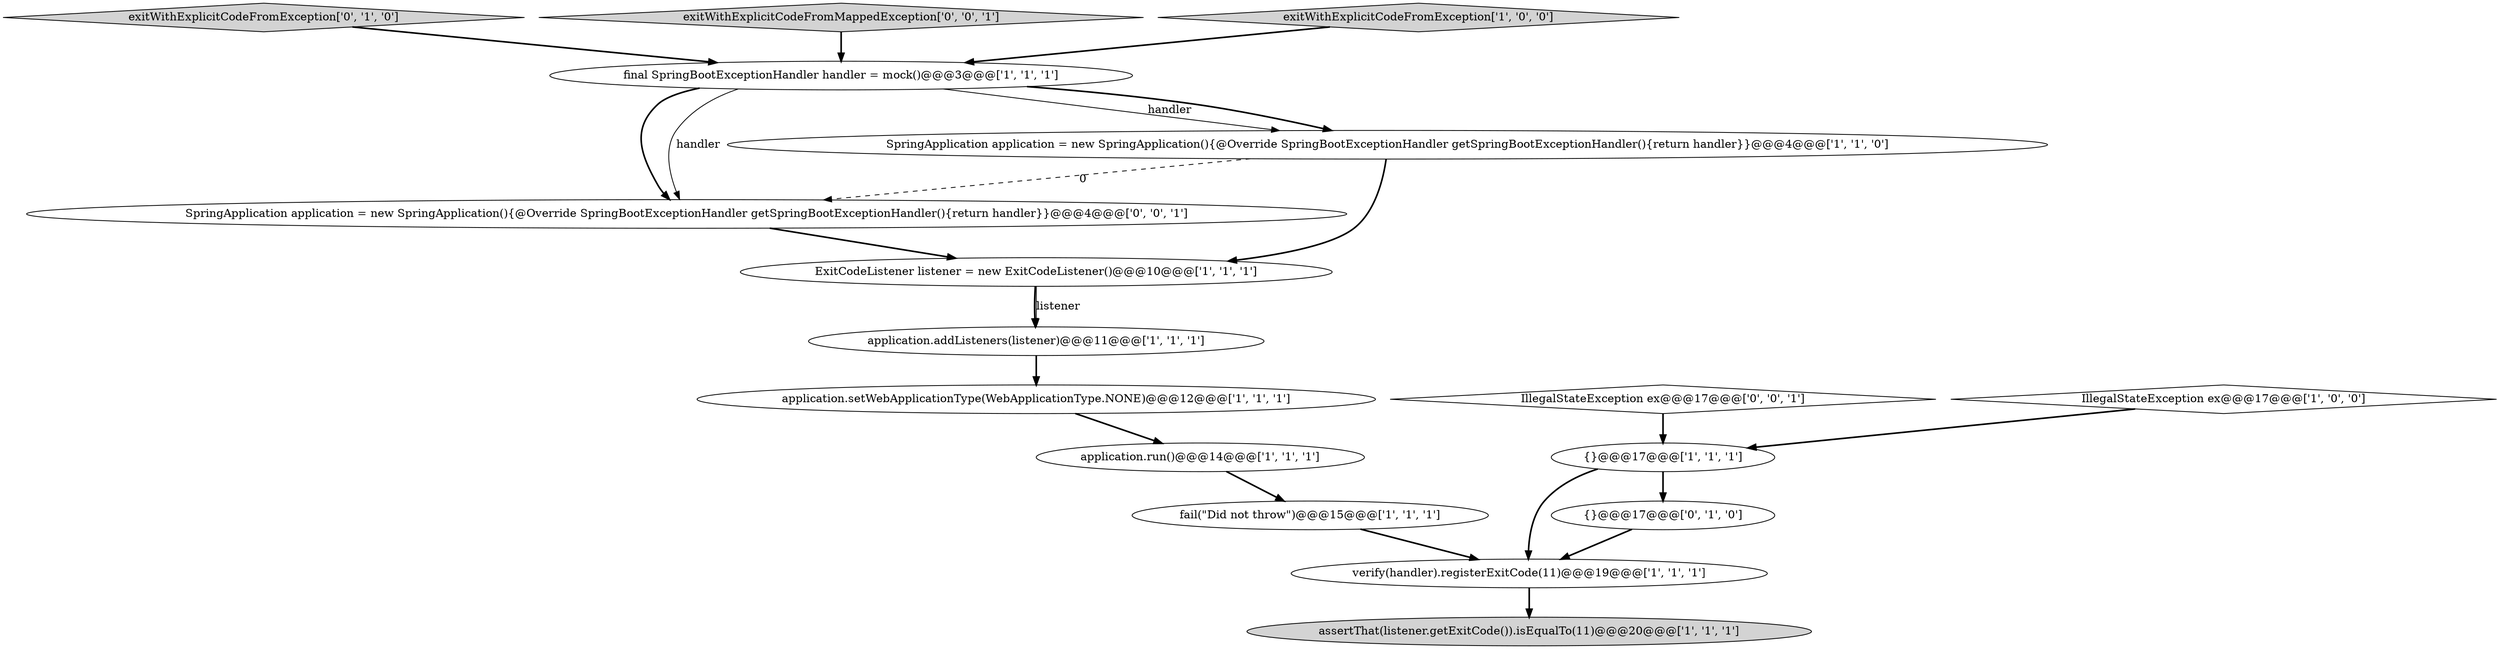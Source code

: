 digraph {
8 [style = filled, label = "{}@@@17@@@['1', '1', '1']", fillcolor = white, shape = ellipse image = "AAA0AAABBB1BBB"];
12 [style = filled, label = "exitWithExplicitCodeFromException['0', '1', '0']", fillcolor = lightgray, shape = diamond image = "AAA0AAABBB2BBB"];
7 [style = filled, label = "ExitCodeListener listener = new ExitCodeListener()@@@10@@@['1', '1', '1']", fillcolor = white, shape = ellipse image = "AAA0AAABBB1BBB"];
3 [style = filled, label = "application.run()@@@14@@@['1', '1', '1']", fillcolor = white, shape = ellipse image = "AAA0AAABBB1BBB"];
15 [style = filled, label = "IllegalStateException ex@@@17@@@['0', '0', '1']", fillcolor = white, shape = diamond image = "AAA0AAABBB3BBB"];
11 [style = filled, label = "verify(handler).registerExitCode(11)@@@19@@@['1', '1', '1']", fillcolor = white, shape = ellipse image = "AAA0AAABBB1BBB"];
10 [style = filled, label = "final SpringBootExceptionHandler handler = mock()@@@3@@@['1', '1', '1']", fillcolor = white, shape = ellipse image = "AAA0AAABBB1BBB"];
16 [style = filled, label = "exitWithExplicitCodeFromMappedException['0', '0', '1']", fillcolor = lightgray, shape = diamond image = "AAA0AAABBB3BBB"];
13 [style = filled, label = "{}@@@17@@@['0', '1', '0']", fillcolor = white, shape = ellipse image = "AAA0AAABBB2BBB"];
4 [style = filled, label = "fail(\"Did not throw\")@@@15@@@['1', '1', '1']", fillcolor = white, shape = ellipse image = "AAA0AAABBB1BBB"];
6 [style = filled, label = "exitWithExplicitCodeFromException['1', '0', '0']", fillcolor = lightgray, shape = diamond image = "AAA0AAABBB1BBB"];
9 [style = filled, label = "application.addListeners(listener)@@@11@@@['1', '1', '1']", fillcolor = white, shape = ellipse image = "AAA0AAABBB1BBB"];
0 [style = filled, label = "assertThat(listener.getExitCode()).isEqualTo(11)@@@20@@@['1', '1', '1']", fillcolor = lightgray, shape = ellipse image = "AAA0AAABBB1BBB"];
2 [style = filled, label = "application.setWebApplicationType(WebApplicationType.NONE)@@@12@@@['1', '1', '1']", fillcolor = white, shape = ellipse image = "AAA0AAABBB1BBB"];
5 [style = filled, label = "IllegalStateException ex@@@17@@@['1', '0', '0']", fillcolor = white, shape = diamond image = "AAA0AAABBB1BBB"];
14 [style = filled, label = "SpringApplication application = new SpringApplication(){@Override SpringBootExceptionHandler getSpringBootExceptionHandler(){return handler}}@@@4@@@['0', '0', '1']", fillcolor = white, shape = ellipse image = "AAA0AAABBB3BBB"];
1 [style = filled, label = "SpringApplication application = new SpringApplication(){@Override SpringBootExceptionHandler getSpringBootExceptionHandler(){return handler}}@@@4@@@['1', '1', '0']", fillcolor = white, shape = ellipse image = "AAA0AAABBB1BBB"];
5->8 [style = bold, label=""];
1->14 [style = dashed, label="0"];
10->14 [style = bold, label=""];
16->10 [style = bold, label=""];
9->2 [style = bold, label=""];
2->3 [style = bold, label=""];
10->1 [style = solid, label="handler"];
1->7 [style = bold, label=""];
3->4 [style = bold, label=""];
13->11 [style = bold, label=""];
14->7 [style = bold, label=""];
7->9 [style = bold, label=""];
11->0 [style = bold, label=""];
12->10 [style = bold, label=""];
10->14 [style = solid, label="handler"];
6->10 [style = bold, label=""];
4->11 [style = bold, label=""];
10->1 [style = bold, label=""];
8->11 [style = bold, label=""];
7->9 [style = solid, label="listener"];
15->8 [style = bold, label=""];
8->13 [style = bold, label=""];
}
